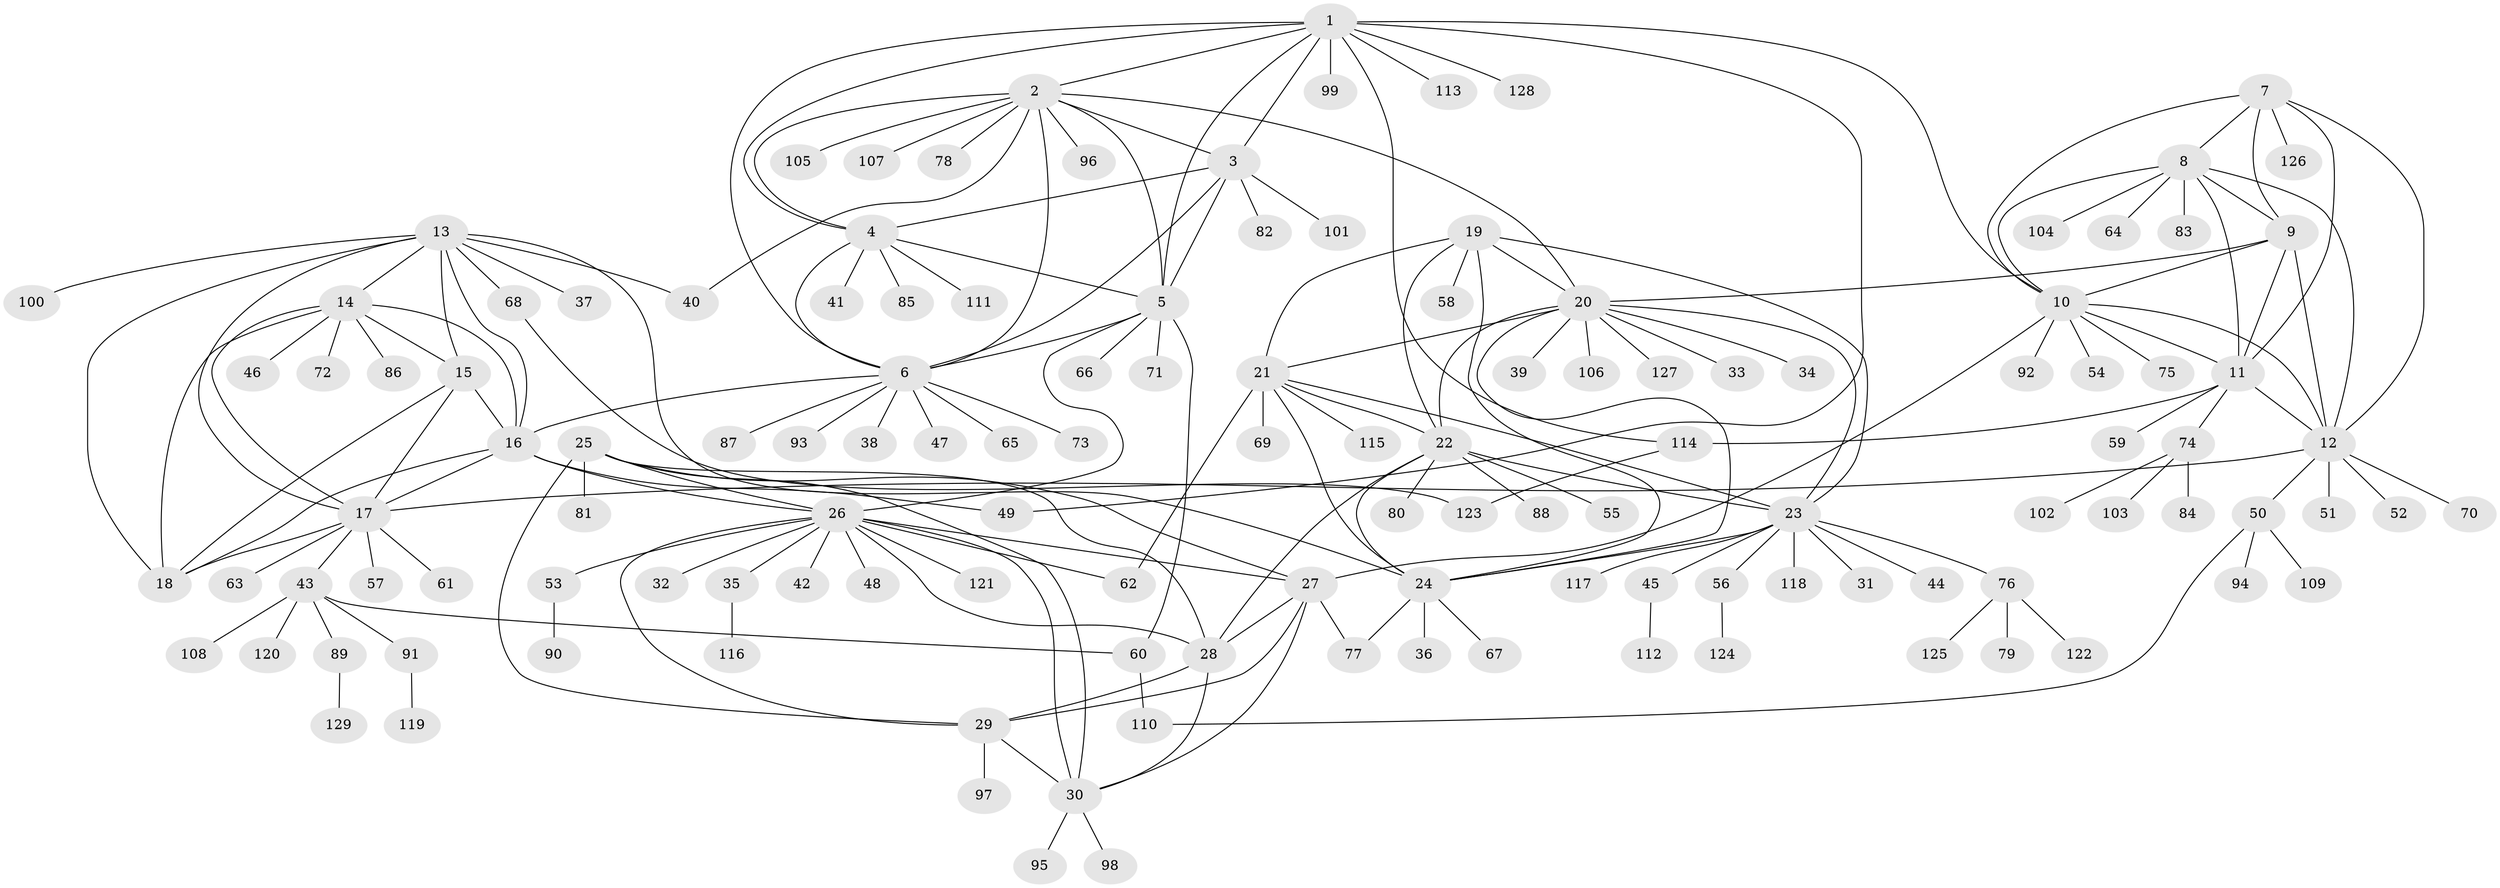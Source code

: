 // Generated by graph-tools (version 1.1) at 2025/16/03/09/25 04:16:09]
// undirected, 129 vertices, 192 edges
graph export_dot {
graph [start="1"]
  node [color=gray90,style=filled];
  1;
  2;
  3;
  4;
  5;
  6;
  7;
  8;
  9;
  10;
  11;
  12;
  13;
  14;
  15;
  16;
  17;
  18;
  19;
  20;
  21;
  22;
  23;
  24;
  25;
  26;
  27;
  28;
  29;
  30;
  31;
  32;
  33;
  34;
  35;
  36;
  37;
  38;
  39;
  40;
  41;
  42;
  43;
  44;
  45;
  46;
  47;
  48;
  49;
  50;
  51;
  52;
  53;
  54;
  55;
  56;
  57;
  58;
  59;
  60;
  61;
  62;
  63;
  64;
  65;
  66;
  67;
  68;
  69;
  70;
  71;
  72;
  73;
  74;
  75;
  76;
  77;
  78;
  79;
  80;
  81;
  82;
  83;
  84;
  85;
  86;
  87;
  88;
  89;
  90;
  91;
  92;
  93;
  94;
  95;
  96;
  97;
  98;
  99;
  100;
  101;
  102;
  103;
  104;
  105;
  106;
  107;
  108;
  109;
  110;
  111;
  112;
  113;
  114;
  115;
  116;
  117;
  118;
  119;
  120;
  121;
  122;
  123;
  124;
  125;
  126;
  127;
  128;
  129;
  1 -- 2;
  1 -- 3;
  1 -- 4;
  1 -- 5;
  1 -- 6;
  1 -- 10;
  1 -- 49;
  1 -- 99;
  1 -- 113;
  1 -- 114;
  1 -- 128;
  2 -- 3;
  2 -- 4;
  2 -- 5;
  2 -- 6;
  2 -- 20;
  2 -- 40;
  2 -- 78;
  2 -- 96;
  2 -- 105;
  2 -- 107;
  3 -- 4;
  3 -- 5;
  3 -- 6;
  3 -- 82;
  3 -- 101;
  4 -- 5;
  4 -- 6;
  4 -- 41;
  4 -- 85;
  4 -- 111;
  5 -- 6;
  5 -- 26;
  5 -- 60;
  5 -- 66;
  5 -- 71;
  6 -- 16;
  6 -- 38;
  6 -- 47;
  6 -- 65;
  6 -- 73;
  6 -- 87;
  6 -- 93;
  7 -- 8;
  7 -- 9;
  7 -- 10;
  7 -- 11;
  7 -- 12;
  7 -- 126;
  8 -- 9;
  8 -- 10;
  8 -- 11;
  8 -- 12;
  8 -- 64;
  8 -- 83;
  8 -- 104;
  9 -- 10;
  9 -- 11;
  9 -- 12;
  9 -- 20;
  10 -- 11;
  10 -- 12;
  10 -- 27;
  10 -- 54;
  10 -- 75;
  10 -- 92;
  11 -- 12;
  11 -- 59;
  11 -- 74;
  11 -- 114;
  12 -- 17;
  12 -- 50;
  12 -- 51;
  12 -- 52;
  12 -- 70;
  13 -- 14;
  13 -- 15;
  13 -- 16;
  13 -- 17;
  13 -- 18;
  13 -- 24;
  13 -- 37;
  13 -- 40;
  13 -- 68;
  13 -- 100;
  14 -- 15;
  14 -- 16;
  14 -- 17;
  14 -- 18;
  14 -- 46;
  14 -- 72;
  14 -- 86;
  15 -- 16;
  15 -- 17;
  15 -- 18;
  16 -- 17;
  16 -- 18;
  16 -- 26;
  16 -- 49;
  17 -- 18;
  17 -- 43;
  17 -- 57;
  17 -- 61;
  17 -- 63;
  19 -- 20;
  19 -- 21;
  19 -- 22;
  19 -- 23;
  19 -- 24;
  19 -- 58;
  20 -- 21;
  20 -- 22;
  20 -- 23;
  20 -- 24;
  20 -- 33;
  20 -- 34;
  20 -- 39;
  20 -- 106;
  20 -- 127;
  21 -- 22;
  21 -- 23;
  21 -- 24;
  21 -- 62;
  21 -- 69;
  21 -- 115;
  22 -- 23;
  22 -- 24;
  22 -- 28;
  22 -- 55;
  22 -- 80;
  22 -- 88;
  23 -- 24;
  23 -- 31;
  23 -- 44;
  23 -- 45;
  23 -- 56;
  23 -- 76;
  23 -- 117;
  23 -- 118;
  24 -- 36;
  24 -- 67;
  24 -- 77;
  25 -- 26;
  25 -- 27;
  25 -- 28;
  25 -- 29;
  25 -- 30;
  25 -- 81;
  26 -- 27;
  26 -- 28;
  26 -- 29;
  26 -- 30;
  26 -- 32;
  26 -- 35;
  26 -- 42;
  26 -- 48;
  26 -- 53;
  26 -- 62;
  26 -- 121;
  27 -- 28;
  27 -- 29;
  27 -- 30;
  27 -- 77;
  28 -- 29;
  28 -- 30;
  29 -- 30;
  29 -- 97;
  30 -- 95;
  30 -- 98;
  35 -- 116;
  43 -- 60;
  43 -- 89;
  43 -- 91;
  43 -- 108;
  43 -- 120;
  45 -- 112;
  50 -- 94;
  50 -- 109;
  50 -- 110;
  53 -- 90;
  56 -- 124;
  60 -- 110;
  68 -- 123;
  74 -- 84;
  74 -- 102;
  74 -- 103;
  76 -- 79;
  76 -- 122;
  76 -- 125;
  89 -- 129;
  91 -- 119;
  114 -- 123;
}

